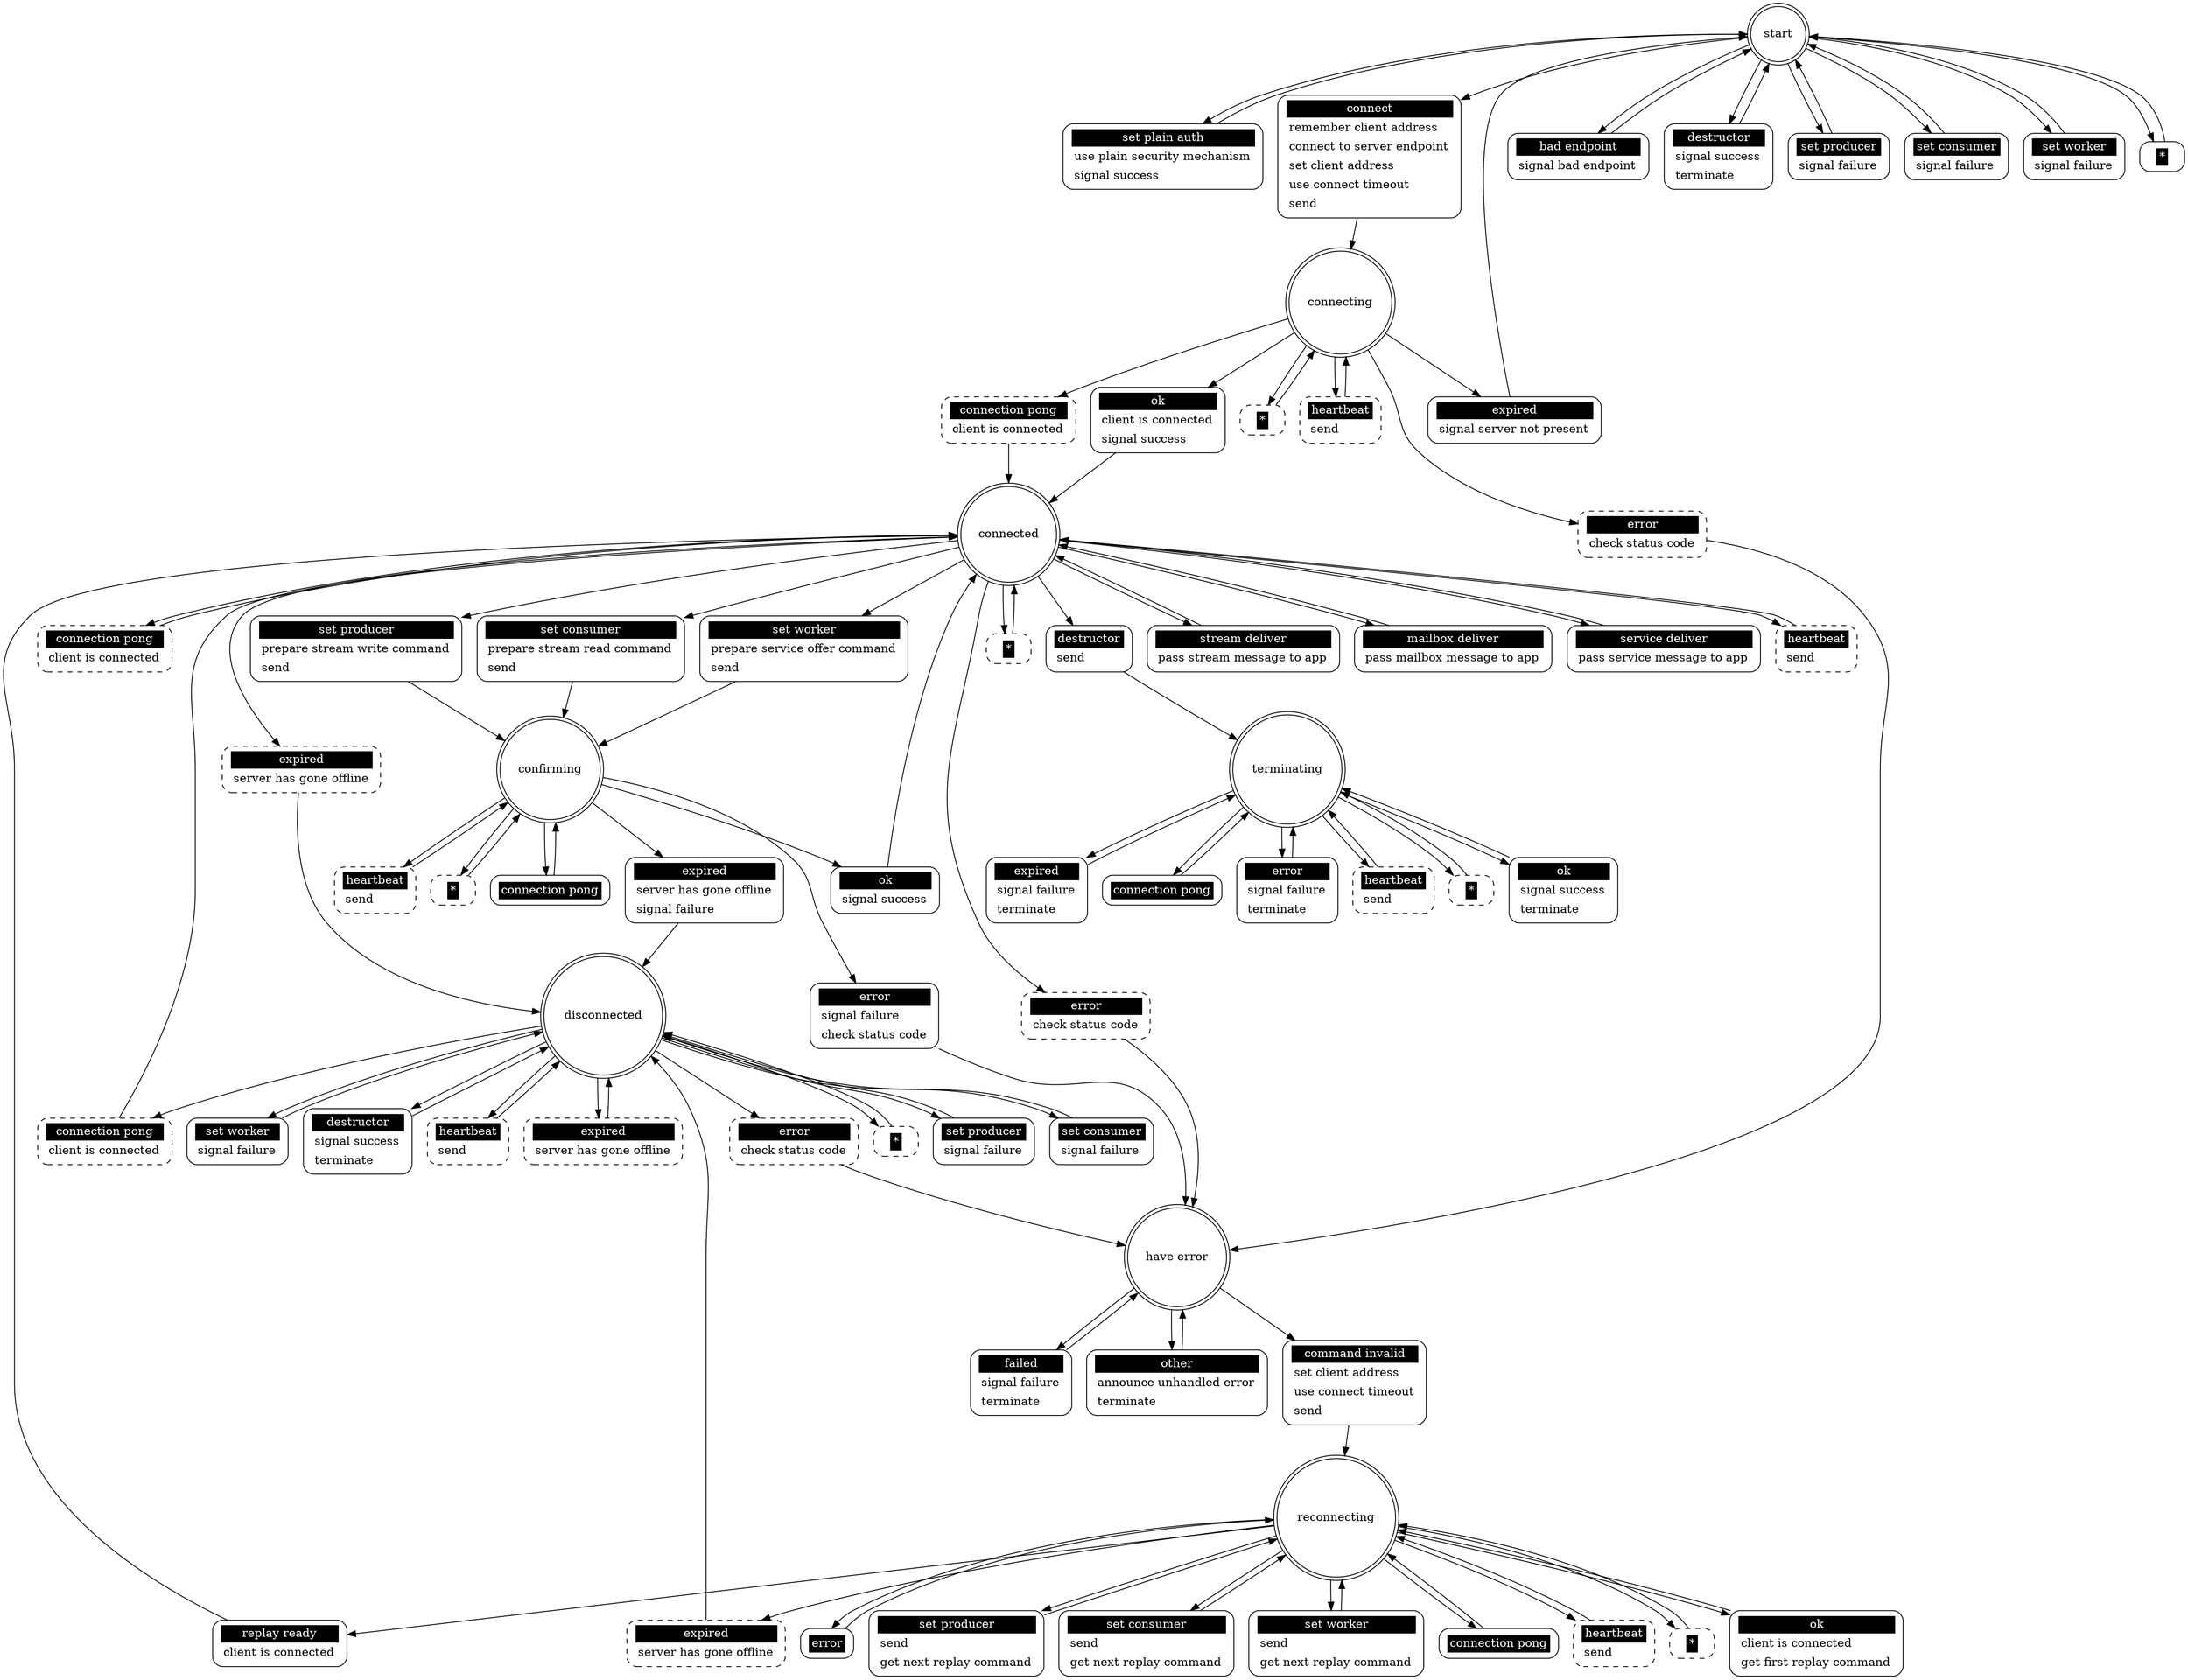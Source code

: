 ## Automatically generated from mlm_client.xml by gsl
digraph "mlm_client" {

 "start" [shape = "doublecircle"];
 "start set plain auth" [shape = "Mrecord" style = solid label = <<table border="0" cellborder="0" cellpadding="3" bgcolor="white"><tr><td bgcolor="black" align="center" colspan="2"><font color="white">set plain auth</font></td></tr><tr><td align="left" port="r3">use plain security mechanism</td></tr><tr><td align="left" port="r3">signal success</td></tr></table>>];
 "start" -> "start set plain auth";
 "start set plain auth" -> "start";
 "start connect" [shape = "Mrecord" style = solid label = <<table border="0" cellborder="0" cellpadding="3" bgcolor="white"><tr><td bgcolor="black" align="center" colspan="2"><font color="white">connect</font></td></tr><tr><td align="left" port="r3">remember client address</td></tr><tr><td align="left" port="r3">connect to server endpoint</td></tr><tr><td align="left" port="r3">set client address</td></tr><tr><td align="left" port="r3">use connect timeout</td></tr><tr><td align="left" port="r3">send</td></tr></table>>];
 "start" -> "start connect";
 "start connect" -> "connecting";
 "start bad endpoint" [shape = "Mrecord" style = solid label = <<table border="0" cellborder="0" cellpadding="3" bgcolor="white"><tr><td bgcolor="black" align="center" colspan="2"><font color="white">bad endpoint</font></td></tr><tr><td align="left" port="r3">signal bad endpoint</td></tr></table>>];
 "start" -> "start bad endpoint";
 "start bad endpoint" -> "start";
 "start destructor" [shape = "Mrecord" style = solid label = <<table border="0" cellborder="0" cellpadding="3" bgcolor="white"><tr><td bgcolor="black" align="center" colspan="2"><font color="white">destructor</font></td></tr><tr><td align="left" port="r3">signal success</td></tr><tr><td align="left" port="r3">terminate</td></tr></table>>];
 "start" -> "start destructor";
 "start destructor" -> "start";
 "start set producer" [shape = "Mrecord" style = solid label = <<table border="0" cellborder="0" cellpadding="3" bgcolor="white"><tr><td bgcolor="black" align="center" colspan="2"><font color="white">set producer</font></td></tr><tr><td align="left" port="r3">signal failure</td></tr></table>>];
 "start" -> "start set producer";
 "start set producer" -> "start";
 "start set consumer" [shape = "Mrecord" style = solid label = <<table border="0" cellborder="0" cellpadding="3" bgcolor="white"><tr><td bgcolor="black" align="center" colspan="2"><font color="white">set consumer</font></td></tr><tr><td align="left" port="r3">signal failure</td></tr></table>>];
 "start" -> "start set consumer";
 "start set consumer" -> "start";
 "start set worker" [shape = "Mrecord" style = solid label = <<table border="0" cellborder="0" cellpadding="3" bgcolor="white"><tr><td bgcolor="black" align="center" colspan="2"><font color="white">set worker</font></td></tr><tr><td align="left" port="r3">signal failure</td></tr></table>>];
 "start" -> "start set worker";
 "start set worker" -> "start";
 "start *" [shape = "Mrecord" style = solid label = <<table border="0" cellborder="0" cellpadding="3" bgcolor="white"><tr><td bgcolor="black" align="center" colspan="2"><font color="white">*</font></td></tr></table>>];
 "start" -> "start *";
 "start *" -> "start";

 "connecting" [shape = "doublecircle"];
 "connecting heartbeat" [shape = "Mrecord" style = dashed label = <<table border="0" cellborder="0" cellpadding="3" bgcolor="white"><tr><td bgcolor="black" align="center" colspan="2"><font color="white">heartbeat</font></td></tr><tr><td align="left" port="r3">send</td></tr></table>>];
 "connecting" -> "connecting heartbeat";
 "connecting heartbeat" -> "connecting";
 "connecting connection pong" [shape = "Mrecord" style = dashed label = <<table border="0" cellborder="0" cellpadding="3" bgcolor="white"><tr><td bgcolor="black" align="center" colspan="2"><font color="white">connection pong</font></td></tr><tr><td align="left" port="r3">client is connected</td></tr></table>>];
 "connecting" -> "connecting connection pong";
 "connecting connection pong" -> "connected";
 "connecting error" [shape = "Mrecord" style = dashed label = <<table border="0" cellborder="0" cellpadding="3" bgcolor="white"><tr><td bgcolor="black" align="center" colspan="2"><font color="white">error</font></td></tr><tr><td align="left" port="r3">check status code</td></tr></table>>];
 "connecting" -> "connecting error";
 "connecting error" -> "have error";
 "connecting *" [shape = "Mrecord" style = dashed label = <<table border="0" cellborder="0" cellpadding="3" bgcolor="white"><tr><td bgcolor="black" align="center" colspan="2"><font color="white">*</font></td></tr></table>>];
 "connecting" -> "connecting *";
 "connecting *" -> "connecting";
 "connecting ok" [shape = "Mrecord" style = solid label = <<table border="0" cellborder="0" cellpadding="3" bgcolor="white"><tr><td bgcolor="black" align="center" colspan="2"><font color="white">ok</font></td></tr><tr><td align="left" port="r3">client is connected</td></tr><tr><td align="left" port="r3">signal success</td></tr></table>>];
 "connecting" -> "connecting ok";
 "connecting ok" -> "connected";
 "connecting expired" [shape = "Mrecord" style = solid label = <<table border="0" cellborder="0" cellpadding="3" bgcolor="white"><tr><td bgcolor="black" align="center" colspan="2"><font color="white">expired</font></td></tr><tr><td align="left" port="r3">signal server not present</td></tr></table>>];
 "connecting" -> "connecting expired";
 "connecting expired" -> "start";

 "connected" [shape = "doublecircle"];
 "connected heartbeat" [shape = "Mrecord" style = dashed label = <<table border="0" cellborder="0" cellpadding="3" bgcolor="white"><tr><td bgcolor="black" align="center" colspan="2"><font color="white">heartbeat</font></td></tr><tr><td align="left" port="r3">send</td></tr></table>>];
 "connected" -> "connected heartbeat";
 "connected heartbeat" -> "connected";
 "connected connection pong" [shape = "Mrecord" style = dashed label = <<table border="0" cellborder="0" cellpadding="3" bgcolor="white"><tr><td bgcolor="black" align="center" colspan="2"><font color="white">connection pong</font></td></tr><tr><td align="left" port="r3">client is connected</td></tr></table>>];
 "connected" -> "connected connection pong";
 "connected connection pong" -> "connected";
 "connected expired" [shape = "Mrecord" style = dashed label = <<table border="0" cellborder="0" cellpadding="3" bgcolor="white"><tr><td bgcolor="black" align="center" colspan="2"><font color="white">expired</font></td></tr><tr><td align="left" port="r3">server has gone offline</td></tr></table>>];
 "connected" -> "connected expired";
 "connected expired" -> "disconnected";
 "connected error" [shape = "Mrecord" style = dashed label = <<table border="0" cellborder="0" cellpadding="3" bgcolor="white"><tr><td bgcolor="black" align="center" colspan="2"><font color="white">error</font></td></tr><tr><td align="left" port="r3">check status code</td></tr></table>>];
 "connected" -> "connected error";
 "connected error" -> "have error";
 "connected *" [shape = "Mrecord" style = dashed label = <<table border="0" cellborder="0" cellpadding="3" bgcolor="white"><tr><td bgcolor="black" align="center" colspan="2"><font color="white">*</font></td></tr></table>>];
 "connected" -> "connected *";
 "connected *" -> "connected";
 "connected set producer" [shape = "Mrecord" style = solid label = <<table border="0" cellborder="0" cellpadding="3" bgcolor="white"><tr><td bgcolor="black" align="center" colspan="2"><font color="white">set producer</font></td></tr><tr><td align="left" port="r3">prepare stream write command</td></tr><tr><td align="left" port="r3">send</td></tr></table>>];
 "connected" -> "connected set producer";
 "connected set producer" -> "confirming";
 "connected set consumer" [shape = "Mrecord" style = solid label = <<table border="0" cellborder="0" cellpadding="3" bgcolor="white"><tr><td bgcolor="black" align="center" colspan="2"><font color="white">set consumer</font></td></tr><tr><td align="left" port="r3">prepare stream read command</td></tr><tr><td align="left" port="r3">send</td></tr></table>>];
 "connected" -> "connected set consumer";
 "connected set consumer" -> "confirming";
 "connected set worker" [shape = "Mrecord" style = solid label = <<table border="0" cellborder="0" cellpadding="3" bgcolor="white"><tr><td bgcolor="black" align="center" colspan="2"><font color="white">set worker</font></td></tr><tr><td align="left" port="r3">prepare service offer command</td></tr><tr><td align="left" port="r3">send</td></tr></table>>];
 "connected" -> "connected set worker";
 "connected set worker" -> "confirming";
 "connected destructor" [shape = "Mrecord" style = solid label = <<table border="0" cellborder="0" cellpadding="3" bgcolor="white"><tr><td bgcolor="black" align="center" colspan="2"><font color="white">destructor</font></td></tr><tr><td align="left" port="r3">send</td></tr></table>>];
 "connected" -> "connected destructor";
 "connected destructor" -> "terminating";
 "connected stream deliver" [shape = "Mrecord" style = solid label = <<table border="0" cellborder="0" cellpadding="3" bgcolor="white"><tr><td bgcolor="black" align="center" colspan="2"><font color="white">stream deliver</font></td></tr><tr><td align="left" port="r3">pass stream message to app</td></tr></table>>];
 "connected" -> "connected stream deliver";
 "connected stream deliver" -> "connected";
 "connected mailbox deliver" [shape = "Mrecord" style = solid label = <<table border="0" cellborder="0" cellpadding="3" bgcolor="white"><tr><td bgcolor="black" align="center" colspan="2"><font color="white">mailbox deliver</font></td></tr><tr><td align="left" port="r3">pass mailbox message to app</td></tr></table>>];
 "connected" -> "connected mailbox deliver";
 "connected mailbox deliver" -> "connected";
 "connected service deliver" [shape = "Mrecord" style = solid label = <<table border="0" cellborder="0" cellpadding="3" bgcolor="white"><tr><td bgcolor="black" align="center" colspan="2"><font color="white">service deliver</font></td></tr><tr><td align="left" port="r3">pass service message to app</td></tr></table>>];
 "connected" -> "connected service deliver";
 "connected service deliver" -> "connected";

 "confirming" [shape = "doublecircle"];
 "confirming heartbeat" [shape = "Mrecord" style = dashed label = <<table border="0" cellborder="0" cellpadding="3" bgcolor="white"><tr><td bgcolor="black" align="center" colspan="2"><font color="white">heartbeat</font></td></tr><tr><td align="left" port="r3">send</td></tr></table>>];
 "confirming" -> "confirming heartbeat";
 "confirming heartbeat" -> "confirming";
 "confirming *" [shape = "Mrecord" style = dashed label = <<table border="0" cellborder="0" cellpadding="3" bgcolor="white"><tr><td bgcolor="black" align="center" colspan="2"><font color="white">*</font></td></tr></table>>];
 "confirming" -> "confirming *";
 "confirming *" -> "confirming";
 "confirming expired" [shape = "Mrecord" style = solid label = <<table border="0" cellborder="0" cellpadding="3" bgcolor="white"><tr><td bgcolor="black" align="center" colspan="2"><font color="white">expired</font></td></tr><tr><td align="left" port="r3">server has gone offline</td></tr><tr><td align="left" port="r3">signal failure</td></tr></table>>];
 "confirming" -> "confirming expired";
 "confirming expired" -> "disconnected";
 "confirming ok" [shape = "Mrecord" style = solid label = <<table border="0" cellborder="0" cellpadding="3" bgcolor="white"><tr><td bgcolor="black" align="center" colspan="2"><font color="white">ok</font></td></tr><tr><td align="left" port="r3">signal success</td></tr></table>>];
 "confirming" -> "confirming ok";
 "confirming ok" -> "connected";
 "confirming error" [shape = "Mrecord" style = solid label = <<table border="0" cellborder="0" cellpadding="3" bgcolor="white"><tr><td bgcolor="black" align="center" colspan="2"><font color="white">error</font></td></tr><tr><td align="left" port="r3">signal failure</td></tr><tr><td align="left" port="r3">check status code</td></tr></table>>];
 "confirming" -> "confirming error";
 "confirming error" -> "have error";
 "confirming connection pong" [shape = "Mrecord" style = solid label = <<table border="0" cellborder="0" cellpadding="3" bgcolor="white"><tr><td bgcolor="black" align="center" colspan="2"><font color="white">connection pong</font></td></tr></table>>];
 "confirming" -> "confirming connection pong";
 "confirming connection pong" -> "confirming";

 "terminating" [shape = "doublecircle"];
 "terminating heartbeat" [shape = "Mrecord" style = dashed label = <<table border="0" cellborder="0" cellpadding="3" bgcolor="white"><tr><td bgcolor="black" align="center" colspan="2"><font color="white">heartbeat</font></td></tr><tr><td align="left" port="r3">send</td></tr></table>>];
 "terminating" -> "terminating heartbeat";
 "terminating heartbeat" -> "terminating";
 "terminating *" [shape = "Mrecord" style = dashed label = <<table border="0" cellborder="0" cellpadding="3" bgcolor="white"><tr><td bgcolor="black" align="center" colspan="2"><font color="white">*</font></td></tr></table>>];
 "terminating" -> "terminating *";
 "terminating *" -> "terminating";
 "terminating ok" [shape = "Mrecord" style = solid label = <<table border="0" cellborder="0" cellpadding="3" bgcolor="white"><tr><td bgcolor="black" align="center" colspan="2"><font color="white">ok</font></td></tr><tr><td align="left" port="r3">signal success</td></tr><tr><td align="left" port="r3">terminate</td></tr></table>>];
 "terminating" -> "terminating ok";
 "terminating ok" -> "terminating";
 "terminating expired" [shape = "Mrecord" style = solid label = <<table border="0" cellborder="0" cellpadding="3" bgcolor="white"><tr><td bgcolor="black" align="center" colspan="2"><font color="white">expired</font></td></tr><tr><td align="left" port="r3">signal failure</td></tr><tr><td align="left" port="r3">terminate</td></tr></table>>];
 "terminating" -> "terminating expired";
 "terminating expired" -> "terminating";
 "terminating connection pong" [shape = "Mrecord" style = solid label = <<table border="0" cellborder="0" cellpadding="3" bgcolor="white"><tr><td bgcolor="black" align="center" colspan="2"><font color="white">connection pong</font></td></tr></table>>];
 "terminating" -> "terminating connection pong";
 "terminating connection pong" -> "terminating";
 "terminating error" [shape = "Mrecord" style = solid label = <<table border="0" cellborder="0" cellpadding="3" bgcolor="white"><tr><td bgcolor="black" align="center" colspan="2"><font color="white">error</font></td></tr><tr><td align="left" port="r3">signal failure</td></tr><tr><td align="left" port="r3">terminate</td></tr></table>>];
 "terminating" -> "terminating error";
 "terminating error" -> "terminating";

 "reconnecting" [shape = "doublecircle"];
 "reconnecting heartbeat" [shape = "Mrecord" style = dashed label = <<table border="0" cellborder="0" cellpadding="3" bgcolor="white"><tr><td bgcolor="black" align="center" colspan="2"><font color="white">heartbeat</font></td></tr><tr><td align="left" port="r3">send</td></tr></table>>];
 "reconnecting" -> "reconnecting heartbeat";
 "reconnecting heartbeat" -> "reconnecting";
 "reconnecting expired" [shape = "Mrecord" style = dashed label = <<table border="0" cellborder="0" cellpadding="3" bgcolor="white"><tr><td bgcolor="black" align="center" colspan="2"><font color="white">expired</font></td></tr><tr><td align="left" port="r3">server has gone offline</td></tr></table>>];
 "reconnecting" -> "reconnecting expired";
 "reconnecting expired" -> "disconnected";
 "reconnecting *" [shape = "Mrecord" style = dashed label = <<table border="0" cellborder="0" cellpadding="3" bgcolor="white"><tr><td bgcolor="black" align="center" colspan="2"><font color="white">*</font></td></tr></table>>];
 "reconnecting" -> "reconnecting *";
 "reconnecting *" -> "reconnecting";
 "reconnecting ok" [shape = "Mrecord" style = solid label = <<table border="0" cellborder="0" cellpadding="3" bgcolor="white"><tr><td bgcolor="black" align="center" colspan="2"><font color="white">ok</font></td></tr><tr><td align="left" port="r3">client is connected</td></tr><tr><td align="left" port="r3">get first replay command</td></tr></table>>];
 "reconnecting" -> "reconnecting ok";
 "reconnecting ok" -> "reconnecting";
 "reconnecting error" [shape = "Mrecord" style = solid label = <<table border="0" cellborder="0" cellpadding="3" bgcolor="white"><tr><td bgcolor="black" align="center" colspan="2"><font color="white">error</font></td></tr></table>>];
 "reconnecting" -> "reconnecting error";
 "reconnecting error" -> "reconnecting";
 "reconnecting set producer" [shape = "Mrecord" style = solid label = <<table border="0" cellborder="0" cellpadding="3" bgcolor="white"><tr><td bgcolor="black" align="center" colspan="2"><font color="white">set producer</font></td></tr><tr><td align="left" port="r3">send</td></tr><tr><td align="left" port="r3">get next replay command</td></tr></table>>];
 "reconnecting" -> "reconnecting set producer";
 "reconnecting set producer" -> "reconnecting";
 "reconnecting set consumer" [shape = "Mrecord" style = solid label = <<table border="0" cellborder="0" cellpadding="3" bgcolor="white"><tr><td bgcolor="black" align="center" colspan="2"><font color="white">set consumer</font></td></tr><tr><td align="left" port="r3">send</td></tr><tr><td align="left" port="r3">get next replay command</td></tr></table>>];
 "reconnecting" -> "reconnecting set consumer";
 "reconnecting set consumer" -> "reconnecting";
 "reconnecting set worker" [shape = "Mrecord" style = solid label = <<table border="0" cellborder="0" cellpadding="3" bgcolor="white"><tr><td bgcolor="black" align="center" colspan="2"><font color="white">set worker</font></td></tr><tr><td align="left" port="r3">send</td></tr><tr><td align="left" port="r3">get next replay command</td></tr></table>>];
 "reconnecting" -> "reconnecting set worker";
 "reconnecting set worker" -> "reconnecting";
 "reconnecting replay ready" [shape = "Mrecord" style = solid label = <<table border="0" cellborder="0" cellpadding="3" bgcolor="white"><tr><td bgcolor="black" align="center" colspan="2"><font color="white">replay ready</font></td></tr><tr><td align="left" port="r3">client is connected</td></tr></table>>];
 "reconnecting" -> "reconnecting replay ready";
 "reconnecting replay ready" -> "connected";
 "reconnecting connection pong" [shape = "Mrecord" style = solid label = <<table border="0" cellborder="0" cellpadding="3" bgcolor="white"><tr><td bgcolor="black" align="center" colspan="2"><font color="white">connection pong</font></td></tr></table>>];
 "reconnecting" -> "reconnecting connection pong";
 "reconnecting connection pong" -> "reconnecting";

 "disconnected" [shape = "doublecircle"];
 "disconnected heartbeat" [shape = "Mrecord" style = dashed label = <<table border="0" cellborder="0" cellpadding="3" bgcolor="white"><tr><td bgcolor="black" align="center" colspan="2"><font color="white">heartbeat</font></td></tr><tr><td align="left" port="r3">send</td></tr></table>>];
 "disconnected" -> "disconnected heartbeat";
 "disconnected heartbeat" -> "disconnected";
 "disconnected connection pong" [shape = "Mrecord" style = dashed label = <<table border="0" cellborder="0" cellpadding="3" bgcolor="white"><tr><td bgcolor="black" align="center" colspan="2"><font color="white">connection pong</font></td></tr><tr><td align="left" port="r3">client is connected</td></tr></table>>];
 "disconnected" -> "disconnected connection pong";
 "disconnected connection pong" -> "connected";
 "disconnected expired" [shape = "Mrecord" style = dashed label = <<table border="0" cellborder="0" cellpadding="3" bgcolor="white"><tr><td bgcolor="black" align="center" colspan="2"><font color="white">expired</font></td></tr><tr><td align="left" port="r3">server has gone offline</td></tr></table>>];
 "disconnected" -> "disconnected expired";
 "disconnected expired" -> "disconnected";
 "disconnected error" [shape = "Mrecord" style = dashed label = <<table border="0" cellborder="0" cellpadding="3" bgcolor="white"><tr><td bgcolor="black" align="center" colspan="2"><font color="white">error</font></td></tr><tr><td align="left" port="r3">check status code</td></tr></table>>];
 "disconnected" -> "disconnected error";
 "disconnected error" -> "have error";
 "disconnected *" [shape = "Mrecord" style = dashed label = <<table border="0" cellborder="0" cellpadding="3" bgcolor="white"><tr><td bgcolor="black" align="center" colspan="2"><font color="white">*</font></td></tr></table>>];
 "disconnected" -> "disconnected *";
 "disconnected *" -> "disconnected";
 "disconnected set producer" [shape = "Mrecord" style = solid label = <<table border="0" cellborder="0" cellpadding="3" bgcolor="white"><tr><td bgcolor="black" align="center" colspan="2"><font color="white">set producer</font></td></tr><tr><td align="left" port="r3">signal failure</td></tr></table>>];
 "disconnected" -> "disconnected set producer";
 "disconnected set producer" -> "disconnected";
 "disconnected set consumer" [shape = "Mrecord" style = solid label = <<table border="0" cellborder="0" cellpadding="3" bgcolor="white"><tr><td bgcolor="black" align="center" colspan="2"><font color="white">set consumer</font></td></tr><tr><td align="left" port="r3">signal failure</td></tr></table>>];
 "disconnected" -> "disconnected set consumer";
 "disconnected set consumer" -> "disconnected";
 "disconnected set worker" [shape = "Mrecord" style = solid label = <<table border="0" cellborder="0" cellpadding="3" bgcolor="white"><tr><td bgcolor="black" align="center" colspan="2"><font color="white">set worker</font></td></tr><tr><td align="left" port="r3">signal failure</td></tr></table>>];
 "disconnected" -> "disconnected set worker";
 "disconnected set worker" -> "disconnected";
 "disconnected destructor" [shape = "Mrecord" style = solid label = <<table border="0" cellborder="0" cellpadding="3" bgcolor="white"><tr><td bgcolor="black" align="center" colspan="2"><font color="white">destructor</font></td></tr><tr><td align="left" port="r3">signal success</td></tr><tr><td align="left" port="r3">terminate</td></tr></table>>];
 "disconnected" -> "disconnected destructor";
 "disconnected destructor" -> "disconnected";

 "have error" [shape = "doublecircle"];
 "have error command invalid" [shape = "Mrecord" style = solid label = <<table border="0" cellborder="0" cellpadding="3" bgcolor="white"><tr><td bgcolor="black" align="center" colspan="2"><font color="white">command invalid</font></td></tr><tr><td align="left" port="r3">set client address</td></tr><tr><td align="left" port="r3">use connect timeout</td></tr><tr><td align="left" port="r3">send</td></tr></table>>];
 "have error" -> "have error command invalid";
 "have error command invalid" -> "reconnecting";
 "have error failed" [shape = "Mrecord" style = solid label = <<table border="0" cellborder="0" cellpadding="3" bgcolor="white"><tr><td bgcolor="black" align="center" colspan="2"><font color="white">failed</font></td></tr><tr><td align="left" port="r3">signal failure</td></tr><tr><td align="left" port="r3">terminate</td></tr></table>>];
 "have error" -> "have error failed";
 "have error failed" -> "have error";
 "have error other" [shape = "Mrecord" style = solid label = <<table border="0" cellborder="0" cellpadding="3" bgcolor="white"><tr><td bgcolor="black" align="center" colspan="2"><font color="white">other</font></td></tr><tr><td align="left" port="r3">announce unhandled error</td></tr><tr><td align="left" port="r3">terminate</td></tr></table>>];
 "have error" -> "have error other";
 "have error other" -> "have error";
}
